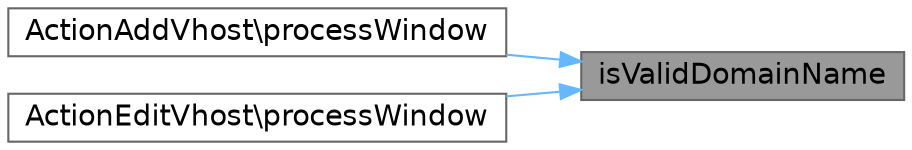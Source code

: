 digraph "isValidDomainName"
{
 // LATEX_PDF_SIZE
  bgcolor="transparent";
  edge [fontname=Helvetica,fontsize=14,labelfontname=Helvetica,labelfontsize=14];
  node [fontname=Helvetica,fontsize=14,shape=box,height=0.2,width=0.4];
  rankdir="RL";
  Node1 [id="Node000001",label="isValidDomainName",height=0.2,width=0.4,color="gray40", fillcolor="grey60", style="filled", fontcolor="black",tooltip=" "];
  Node1 -> Node2 [id="edge1_Node000001_Node000002",dir="back",color="steelblue1",style="solid",tooltip=" "];
  Node2 [id="Node000002",label="ActionAddVhost\\processWindow",height=0.2,width=0.4,color="grey40", fillcolor="white", style="filled",URL="$dc/d14/classActionAddVhost.html#adba450ef82fe3ce72172fb9ab22588cb",tooltip=" "];
  Node1 -> Node3 [id="edge2_Node000001_Node000003",dir="back",color="steelblue1",style="solid",tooltip=" "];
  Node3 [id="Node000003",label="ActionEditVhost\\processWindow",height=0.2,width=0.4,color="grey40", fillcolor="white", style="filled",URL="$da/d7d/classActionEditVhost.html#adba450ef82fe3ce72172fb9ab22588cb",tooltip=" "];
}
